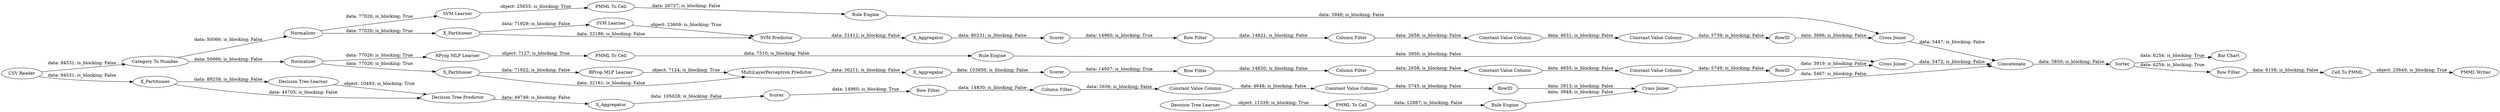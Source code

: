 digraph {
	"4528892815871805603_293" [label=RowID]
	"2348620968479011766_39" [label=Scorer]
	"4528892815871805603_290" [label="Constant Value Column"]
	"4298176504526793473_61" [label="PMML Writer"]
	"8974780444779353475_38" [label="Cross Joiner"]
	"5168552948173614540_290" [label="Constant Value Column"]
	"4298176504526793473_58" [label="Category To Number"]
	"4298176504526793473_62" [label="CSV Reader"]
	"4528892815871805603_292" [label="Constant Value Column"]
	"2348620968479011766_31" [label="Decision Tree Learner"]
	"2348620968479011766_2" [label=X_Partitioner]
	"1047283712103397199_34" [label="Rule Engine"]
	"1046500588327691625_33" [label="Decision Tree Learner"]
	"5168552948173614540_294" [label="Column Filter"]
	"4528892815871805603_294" [label="Column Filter"]
	"3580544881238405573_293" [label=RowID]
	"1047283712103397199_35" [label="RProp MLP Learner"]
	"1046500588327691625_28" [label="PMML To Cell"]
	"537295922678562541_7" [label=X_Aggregator]
	"537295922678562541_31" [label="SVM Learner"]
	"8974780444779353475_2" [label=X_Partitioner]
	"8974780444779353475_40" [label=Scorer]
	"1046500588327691625_34" [label="Rule Engine"]
	"3580544881238405573_9" [label="Row Filter"]
	"537295922678562541_40" [label=Normalizer]
	"4298176504526793473_59" [label="Bar Chart"]
	"4298176504526793473_52" [label=Sorter]
	"537295922678562541_41" [label=Scorer]
	"537295922678562541_32" [label="SVM Predictor"]
	"537295922678562541_39" [label="Cross Joiner"]
	"1047283712103397199_22" [label="PMML To Cell"]
	"8974780444779353475_39" [label=Normalizer]
	"4298176504526793473_53" [label="Row Filter"]
	"5168552948173614540_293" [label=RowID]
	"8974780444779353475_31" [label="RProp MLP Learner"]
	"-2854292058799349536_35" [label="Rule Engine"]
	"2348620968479011766_7" [label=X_Aggregator]
	"3580544881238405573_292" [label="Constant Value Column"]
	"4298176504526793473_54" [label="Cell To PMML"]
	"5168552948173614540_292" [label="Constant Value Column"]
	"8974780444779353475_32" [label="MultiLayerPerceptron Predictor"]
	"4528892815871805603_9" [label="Row Filter"]
	"3580544881238405573_290" [label="Constant Value Column"]
	"-2854292058799349536_33" [label="SVM Learner"]
	"5168552948173614540_9" [label="Row Filter"]
	"3580544881238405573_294" [label="Column Filter"]
	"2348620968479011766_38" [label="Cross Joiner"]
	"4298176504526793473_60" [label=Concatenate]
	"-2854292058799349536_34" [label="PMML To Cell"]
	"537295922678562541_2" [label=X_Partitioner]
	"2348620968479011766_32" [label="Decision Tree Predictor"]
	"8974780444779353475_7" [label=X_Aggregator]
	"5168552948173614540_9" -> "5168552948173614540_294" [label="data: 14830; is_blocking: False"]
	"537295922678562541_39" -> "4298176504526793473_60" [label="data: 5447; is_blocking: False"]
	"8974780444779353475_7" -> "8974780444779353475_40" [label="data: 103650; is_blocking: False"]
	"-2854292058799349536_34" -> "-2854292058799349536_35" [label="data: 26727; is_blocking: False"]
	"4528892815871805603_292" -> "4528892815871805603_293" [label="data: 5749; is_blocking: False"]
	"8974780444779353475_2" -> "8974780444779353475_31" [label="data: 71922; is_blocking: False"]
	"8974780444779353475_39" -> "8974780444779353475_2" [label="data: 77026; is_blocking: True"]
	"3580544881238405573_293" -> "537295922678562541_39" [label="data: 3896; is_blocking: False"]
	"8974780444779353475_38" -> "4298176504526793473_60" [label="data: 5472; is_blocking: False"]
	"537295922678562541_40" -> "-2854292058799349536_33" [label="data: 77026; is_blocking: True"]
	"537295922678562541_7" -> "537295922678562541_41" [label="data: 80231; is_blocking: False"]
	"5168552948173614540_292" -> "5168552948173614540_293" [label="data: 5745; is_blocking: False"]
	"537295922678562541_32" -> "537295922678562541_7" [label="data: 31412; is_blocking: False"]
	"537295922678562541_31" -> "537295922678562541_32" [label="object: 23609; is_blocking: True"]
	"4528892815871805603_9" -> "4528892815871805603_294" [label="data: 14830; is_blocking: False"]
	"4298176504526793473_62" -> "4298176504526793473_58" [label="data: 94531; is_blocking: False"]
	"3580544881238405573_9" -> "3580544881238405573_294" [label="data: 14821; is_blocking: False"]
	"1046500588327691625_33" -> "1046500588327691625_28" [label="object: 11329; is_blocking: True"]
	"2348620968479011766_2" -> "2348620968479011766_31" [label="data: 89258; is_blocking: False"]
	"3580544881238405573_290" -> "3580544881238405573_292" [label="data: 4631; is_blocking: False"]
	"4298176504526793473_60" -> "4298176504526793473_52" [label="data: 5850; is_blocking: False"]
	"5168552948173614540_293" -> "2348620968479011766_38" [label="data: 3913; is_blocking: False"]
	"2348620968479011766_38" -> "4298176504526793473_60" [label="data: 5467; is_blocking: False"]
	"1047283712103397199_22" -> "1047283712103397199_34" [label="data: 7510; is_blocking: False"]
	"1046500588327691625_34" -> "2348620968479011766_38" [label="data: 3948; is_blocking: False"]
	"4528892815871805603_290" -> "4528892815871805603_292" [label="data: 4655; is_blocking: False"]
	"5168552948173614540_294" -> "5168552948173614540_290" [label="data: 2656; is_blocking: False"]
	"4298176504526793473_52" -> "4298176504526793473_53" [label="data: 6254; is_blocking: True"]
	"537295922678562541_2" -> "537295922678562541_32" [label="data: 32186; is_blocking: False"]
	"1047283712103397199_35" -> "1047283712103397199_22" [label="object: 7127; is_blocking: True"]
	"-2854292058799349536_33" -> "-2854292058799349536_34" [label="object: 25655; is_blocking: True"]
	"5168552948173614540_290" -> "5168552948173614540_292" [label="data: 4648; is_blocking: False"]
	"2348620968479011766_39" -> "5168552948173614540_9" [label="data: 14960; is_blocking: True"]
	"2348620968479011766_32" -> "2348620968479011766_7" [label="data: 49749; is_blocking: False"]
	"537295922678562541_41" -> "3580544881238405573_9" [label="data: 14960; is_blocking: True"]
	"8974780444779353475_2" -> "8974780444779353475_32" [label="data: 32161; is_blocking: False"]
	"3580544881238405573_292" -> "3580544881238405573_293" [label="data: 5739; is_blocking: False"]
	"8974780444779353475_32" -> "8974780444779353475_7" [label="data: 36211; is_blocking: False"]
	"3580544881238405573_294" -> "3580544881238405573_290" [label="data: 2658; is_blocking: False"]
	"4298176504526793473_54" -> "4298176504526793473_61" [label="object: 25649; is_blocking: True"]
	"-2854292058799349536_35" -> "537295922678562541_39" [label="data: 3949; is_blocking: False"]
	"2348620968479011766_2" -> "2348620968479011766_32" [label="data: 44705; is_blocking: False"]
	"8974780444779353475_31" -> "8974780444779353475_32" [label="object: 7124; is_blocking: True"]
	"8974780444779353475_40" -> "4528892815871805603_9" [label="data: 14957; is_blocking: True"]
	"537295922678562541_40" -> "537295922678562541_2" [label="data: 77026; is_blocking: True"]
	"4298176504526793473_58" -> "8974780444779353475_39" [label="data: 50066; is_blocking: False"]
	"4298176504526793473_58" -> "537295922678562541_40" [label="data: 50066; is_blocking: False"]
	"4528892815871805603_294" -> "4528892815871805603_290" [label="data: 2658; is_blocking: False"]
	"4298176504526793473_62" -> "2348620968479011766_2" [label="data: 94531; is_blocking: False"]
	"1046500588327691625_28" -> "1046500588327691625_34" [label="data: 12887; is_blocking: False"]
	"2348620968479011766_31" -> "2348620968479011766_32" [label="object: 10493; is_blocking: True"]
	"4298176504526793473_53" -> "4298176504526793473_54" [label="data: 6158; is_blocking: False"]
	"4298176504526793473_52" -> "4298176504526793473_59" [label="data: 6254; is_blocking: True"]
	"8974780444779353475_39" -> "1047283712103397199_35" [label="data: 77026; is_blocking: True"]
	"537295922678562541_2" -> "537295922678562541_31" [label="data: 71929; is_blocking: False"]
	"2348620968479011766_7" -> "2348620968479011766_39" [label="data: 105028; is_blocking: False"]
	"4528892815871805603_293" -> "8974780444779353475_38" [label="data: 3919; is_blocking: False"]
	"1047283712103397199_34" -> "8974780444779353475_38" [label="data: 3950; is_blocking: False"]
	rankdir=LR
}
